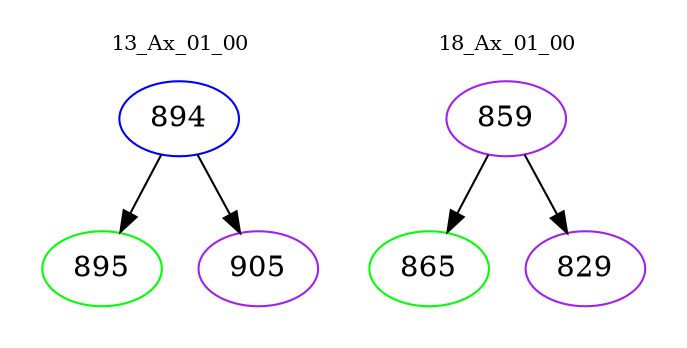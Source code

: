 digraph{
subgraph cluster_0 {
color = white
label = "13_Ax_01_00";
fontsize=10;
T0_894 [label="894", color="blue"]
T0_894 -> T0_895 [color="black"]
T0_895 [label="895", color="green"]
T0_894 -> T0_905 [color="black"]
T0_905 [label="905", color="purple"]
}
subgraph cluster_1 {
color = white
label = "18_Ax_01_00";
fontsize=10;
T1_859 [label="859", color="purple"]
T1_859 -> T1_865 [color="black"]
T1_865 [label="865", color="green"]
T1_859 -> T1_829 [color="black"]
T1_829 [label="829", color="purple"]
}
}
